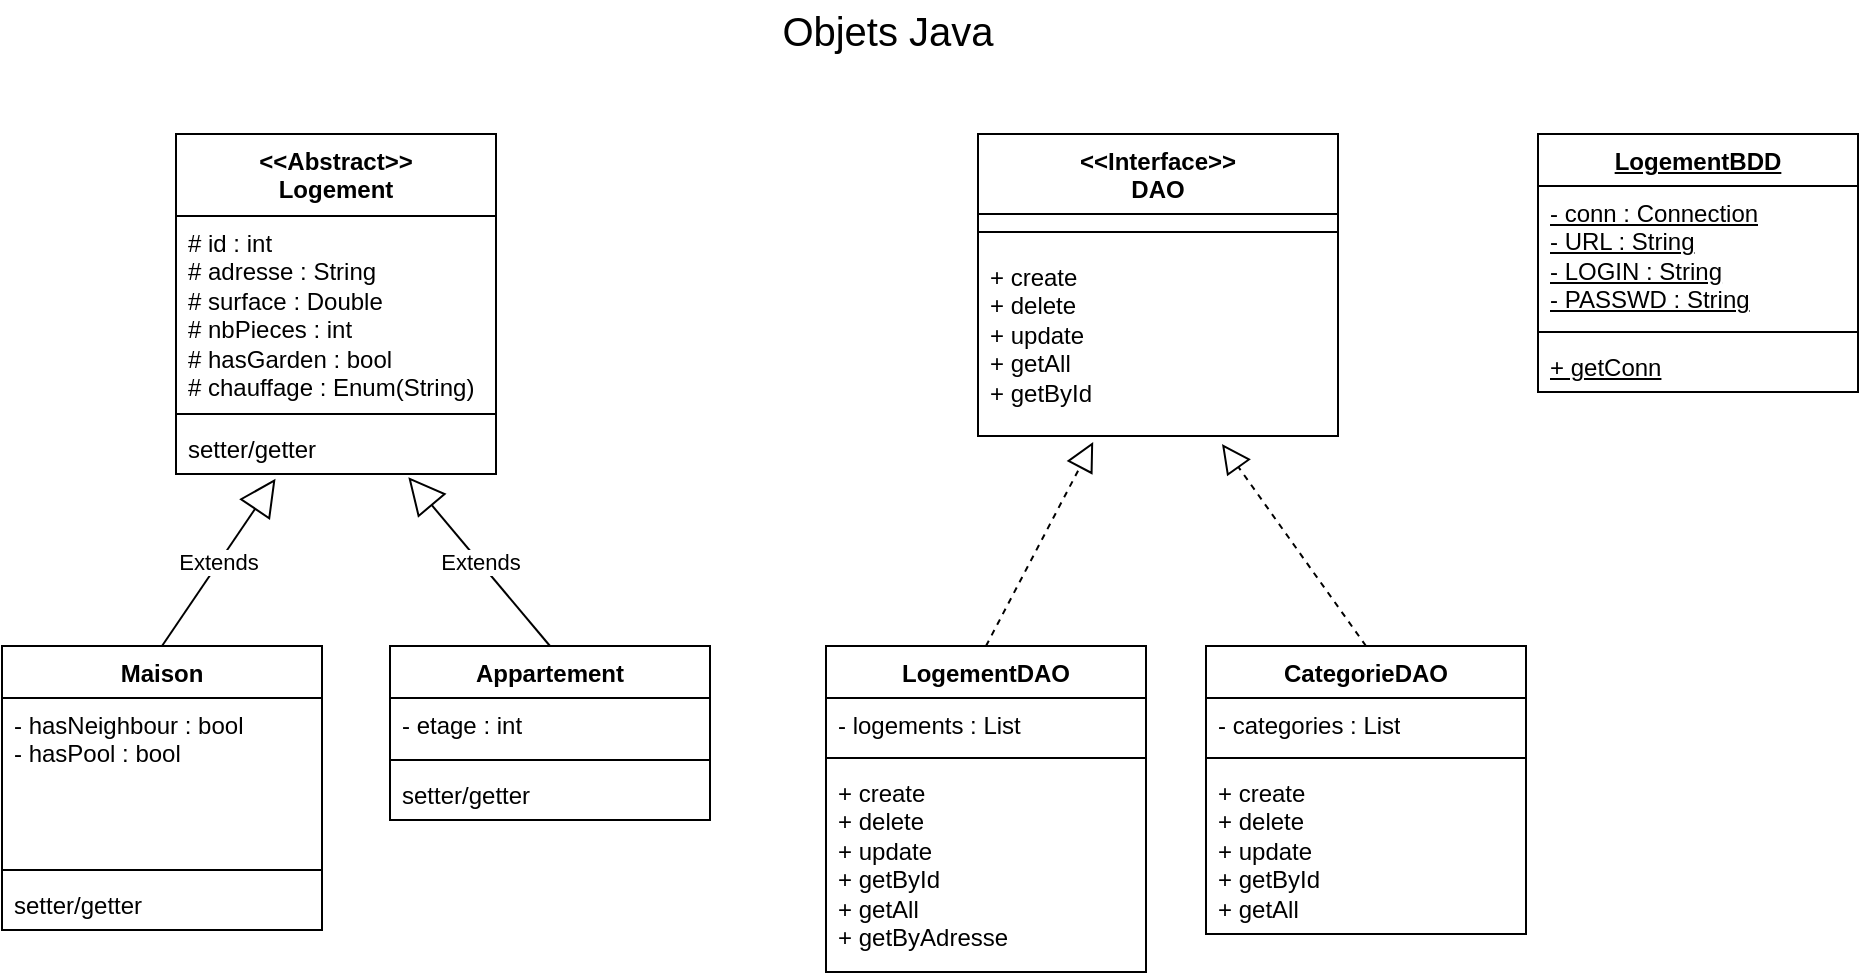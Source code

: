 <mxfile version="24.3.1" type="github" pages="2">
  <diagram id="IncCn7JFb780kvAxidZT" name="Page-1">
    <mxGraphModel dx="1409" dy="981" grid="0" gridSize="10" guides="1" tooltips="1" connect="1" arrows="1" fold="1" page="0" pageScale="1" pageWidth="827" pageHeight="1169" math="0" shadow="0">
      <root>
        <mxCell id="0" />
        <mxCell id="1" parent="0" />
        <mxCell id="d-isnfEUL-nY157Qckpu-1" value="&amp;lt;&amp;lt;Abstract&amp;gt;&amp;gt;&lt;br&gt;Logement" style="swimlane;fontStyle=1;align=center;verticalAlign=top;childLayout=stackLayout;horizontal=1;startSize=41;horizontalStack=0;resizeParent=1;resizeParentMax=0;resizeLast=0;collapsible=1;marginBottom=0;whiteSpace=wrap;html=1;direction=east;swimlaneLine=1;glass=0;rounded=0;shadow=0;" parent="1" vertex="1">
          <mxGeometry x="-175" y="-44" width="160" height="170" as="geometry" />
        </mxCell>
        <mxCell id="d-isnfEUL-nY157Qckpu-2" value="# id : int&lt;br&gt;# adresse : String&lt;div&gt;# surface : Double&lt;/div&gt;&lt;div&gt;# nbPieces : int&lt;/div&gt;&lt;div&gt;# hasGarden : bool&lt;/div&gt;&lt;div&gt;# chauffage : Enum(String)&lt;/div&gt;" style="text;strokeColor=none;fillColor=none;align=left;verticalAlign=top;spacingLeft=4;spacingRight=4;overflow=hidden;rotatable=0;points=[[0,0.5],[1,0.5]];portConstraint=eastwest;whiteSpace=wrap;html=1;" parent="d-isnfEUL-nY157Qckpu-1" vertex="1">
          <mxGeometry y="41" width="160" height="95" as="geometry" />
        </mxCell>
        <mxCell id="d-isnfEUL-nY157Qckpu-3" value="" style="line;strokeWidth=1;fillColor=none;align=left;verticalAlign=middle;spacingTop=-1;spacingLeft=3;spacingRight=3;rotatable=0;labelPosition=right;points=[];portConstraint=eastwest;strokeColor=inherit;" parent="d-isnfEUL-nY157Qckpu-1" vertex="1">
          <mxGeometry y="136" width="160" height="8" as="geometry" />
        </mxCell>
        <mxCell id="d-isnfEUL-nY157Qckpu-4" value="setter/getter" style="text;strokeColor=none;fillColor=none;align=left;verticalAlign=top;spacingLeft=4;spacingRight=4;overflow=hidden;rotatable=0;points=[[0,0.5],[1,0.5]];portConstraint=eastwest;whiteSpace=wrap;html=1;" parent="d-isnfEUL-nY157Qckpu-1" vertex="1">
          <mxGeometry y="144" width="160" height="26" as="geometry" />
        </mxCell>
        <mxCell id="d-isnfEUL-nY157Qckpu-5" value="Maison" style="swimlane;fontStyle=1;align=center;verticalAlign=top;childLayout=stackLayout;horizontal=1;startSize=26;horizontalStack=0;resizeParent=1;resizeParentMax=0;resizeLast=0;collapsible=1;marginBottom=0;whiteSpace=wrap;html=1;" parent="1" vertex="1">
          <mxGeometry x="-262" y="212" width="160" height="142" as="geometry" />
        </mxCell>
        <mxCell id="d-isnfEUL-nY157Qckpu-6" value="- hasNeighbour : bool&lt;div&gt;- hasPool : bool&lt;/div&gt;&lt;div&gt;&lt;br&gt;&lt;/div&gt;" style="text;strokeColor=none;fillColor=none;align=left;verticalAlign=top;spacingLeft=4;spacingRight=4;overflow=hidden;rotatable=0;points=[[0,0.5],[1,0.5]];portConstraint=eastwest;whiteSpace=wrap;html=1;" parent="d-isnfEUL-nY157Qckpu-5" vertex="1">
          <mxGeometry y="26" width="160" height="82" as="geometry" />
        </mxCell>
        <mxCell id="d-isnfEUL-nY157Qckpu-7" value="" style="line;strokeWidth=1;fillColor=none;align=left;verticalAlign=middle;spacingTop=-1;spacingLeft=3;spacingRight=3;rotatable=0;labelPosition=right;points=[];portConstraint=eastwest;strokeColor=inherit;" parent="d-isnfEUL-nY157Qckpu-5" vertex="1">
          <mxGeometry y="108" width="160" height="8" as="geometry" />
        </mxCell>
        <mxCell id="d-isnfEUL-nY157Qckpu-8" value="setter/getter" style="text;strokeColor=none;fillColor=none;align=left;verticalAlign=top;spacingLeft=4;spacingRight=4;overflow=hidden;rotatable=0;points=[[0,0.5],[1,0.5]];portConstraint=eastwest;whiteSpace=wrap;html=1;" parent="d-isnfEUL-nY157Qckpu-5" vertex="1">
          <mxGeometry y="116" width="160" height="26" as="geometry" />
        </mxCell>
        <mxCell id="d-isnfEUL-nY157Qckpu-10" value="Extends" style="endArrow=block;endSize=16;endFill=0;html=1;rounded=0;exitX=0.5;exitY=0;exitDx=0;exitDy=0;entryX=0.311;entryY=1.092;entryDx=0;entryDy=0;entryPerimeter=0;" parent="1" source="d-isnfEUL-nY157Qckpu-5" target="d-isnfEUL-nY157Qckpu-4" edge="1">
          <mxGeometry width="160" relative="1" as="geometry">
            <mxPoint x="-48" y="259" as="sourcePoint" />
            <mxPoint x="-95" y="126" as="targetPoint" />
          </mxGeometry>
        </mxCell>
        <mxCell id="d-isnfEUL-nY157Qckpu-11" value="Appartement" style="swimlane;fontStyle=1;align=center;verticalAlign=top;childLayout=stackLayout;horizontal=1;startSize=26;horizontalStack=0;resizeParent=1;resizeParentMax=0;resizeLast=0;collapsible=1;marginBottom=0;whiteSpace=wrap;html=1;" parent="1" vertex="1">
          <mxGeometry x="-68" y="212" width="160" height="87" as="geometry" />
        </mxCell>
        <mxCell id="d-isnfEUL-nY157Qckpu-12" value="&lt;div&gt;- etage : int&lt;/div&gt;" style="text;strokeColor=none;fillColor=none;align=left;verticalAlign=top;spacingLeft=4;spacingRight=4;overflow=hidden;rotatable=0;points=[[0,0.5],[1,0.5]];portConstraint=eastwest;whiteSpace=wrap;html=1;" parent="d-isnfEUL-nY157Qckpu-11" vertex="1">
          <mxGeometry y="26" width="160" height="27" as="geometry" />
        </mxCell>
        <mxCell id="d-isnfEUL-nY157Qckpu-13" value="" style="line;strokeWidth=1;fillColor=none;align=left;verticalAlign=middle;spacingTop=-1;spacingLeft=3;spacingRight=3;rotatable=0;labelPosition=right;points=[];portConstraint=eastwest;strokeColor=inherit;" parent="d-isnfEUL-nY157Qckpu-11" vertex="1">
          <mxGeometry y="53" width="160" height="8" as="geometry" />
        </mxCell>
        <mxCell id="d-isnfEUL-nY157Qckpu-14" value="setter/getter" style="text;strokeColor=none;fillColor=none;align=left;verticalAlign=top;spacingLeft=4;spacingRight=4;overflow=hidden;rotatable=0;points=[[0,0.5],[1,0.5]];portConstraint=eastwest;whiteSpace=wrap;html=1;" parent="d-isnfEUL-nY157Qckpu-11" vertex="1">
          <mxGeometry y="61" width="160" height="26" as="geometry" />
        </mxCell>
        <mxCell id="d-isnfEUL-nY157Qckpu-15" value="Extends" style="endArrow=block;endSize=16;endFill=0;html=1;rounded=0;exitX=0.5;exitY=0;exitDx=0;exitDy=0;entryX=0.726;entryY=1.062;entryDx=0;entryDy=0;entryPerimeter=0;" parent="1" source="d-isnfEUL-nY157Qckpu-11" target="d-isnfEUL-nY157Qckpu-4" edge="1">
          <mxGeometry width="160" relative="1" as="geometry">
            <mxPoint x="-255" y="222" as="sourcePoint" />
            <mxPoint x="-93" y="125" as="targetPoint" />
          </mxGeometry>
        </mxCell>
        <mxCell id="pwIWQWdmOF3TG3IPkCLO-5" value="&lt;u&gt;LogementBDD&lt;/u&gt;" style="swimlane;fontStyle=1;align=center;verticalAlign=top;childLayout=stackLayout;horizontal=1;startSize=26;horizontalStack=0;resizeParent=1;resizeParentMax=0;resizeLast=0;collapsible=1;marginBottom=0;whiteSpace=wrap;html=1;" vertex="1" parent="1">
          <mxGeometry x="506" y="-44" width="160" height="129" as="geometry" />
        </mxCell>
        <mxCell id="pwIWQWdmOF3TG3IPkCLO-6" value="&lt;u&gt;- conn : Connection&lt;br&gt;- URL : String&lt;/u&gt;&lt;div&gt;&lt;u&gt;- LOGIN : String&lt;/u&gt;&lt;/div&gt;&lt;div&gt;&lt;u&gt;- PASSWD : String&lt;/u&gt;&lt;/div&gt;" style="text;strokeColor=none;fillColor=none;align=left;verticalAlign=top;spacingLeft=4;spacingRight=4;overflow=hidden;rotatable=0;points=[[0,0.5],[1,0.5]];portConstraint=eastwest;whiteSpace=wrap;html=1;" vertex="1" parent="pwIWQWdmOF3TG3IPkCLO-5">
          <mxGeometry y="26" width="160" height="69" as="geometry" />
        </mxCell>
        <mxCell id="pwIWQWdmOF3TG3IPkCLO-7" value="" style="line;strokeWidth=1;fillColor=none;align=left;verticalAlign=middle;spacingTop=-1;spacingLeft=3;spacingRight=3;rotatable=0;labelPosition=right;points=[];portConstraint=eastwest;strokeColor=inherit;" vertex="1" parent="pwIWQWdmOF3TG3IPkCLO-5">
          <mxGeometry y="95" width="160" height="8" as="geometry" />
        </mxCell>
        <mxCell id="pwIWQWdmOF3TG3IPkCLO-8" value="&lt;u&gt;+ getConn&lt;/u&gt;" style="text;strokeColor=none;fillColor=none;align=left;verticalAlign=top;spacingLeft=4;spacingRight=4;overflow=hidden;rotatable=0;points=[[0,0.5],[1,0.5]];portConstraint=eastwest;whiteSpace=wrap;html=1;" vertex="1" parent="pwIWQWdmOF3TG3IPkCLO-5">
          <mxGeometry y="103" width="160" height="26" as="geometry" />
        </mxCell>
        <mxCell id="_whRz8-T-_FO2N5EEBCY-1" value="&lt;font style=&quot;font-size: 20px;&quot;&gt;Objets Java&lt;/font&gt;" style="text;html=1;align=center;verticalAlign=middle;whiteSpace=wrap;rounded=0;" vertex="1" parent="1">
          <mxGeometry x="108" y="-111" width="146" height="30" as="geometry" />
        </mxCell>
        <mxCell id="iAKYc3wrNeU8CejFFb2p-1" value="LogementDAO" style="swimlane;fontStyle=1;align=center;verticalAlign=top;childLayout=stackLayout;horizontal=1;startSize=26;horizontalStack=0;resizeParent=1;resizeParentMax=0;resizeLast=0;collapsible=1;marginBottom=0;whiteSpace=wrap;html=1;" vertex="1" parent="1">
          <mxGeometry x="150" y="212" width="160" height="163" as="geometry" />
        </mxCell>
        <mxCell id="iAKYc3wrNeU8CejFFb2p-2" value="- logements : List&amp;nbsp;" style="text;strokeColor=none;fillColor=none;align=left;verticalAlign=top;spacingLeft=4;spacingRight=4;overflow=hidden;rotatable=0;points=[[0,0.5],[1,0.5]];portConstraint=eastwest;whiteSpace=wrap;html=1;" vertex="1" parent="iAKYc3wrNeU8CejFFb2p-1">
          <mxGeometry y="26" width="160" height="26" as="geometry" />
        </mxCell>
        <mxCell id="iAKYc3wrNeU8CejFFb2p-3" value="" style="line;strokeWidth=1;fillColor=none;align=left;verticalAlign=middle;spacingTop=-1;spacingLeft=3;spacingRight=3;rotatable=0;labelPosition=right;points=[];portConstraint=eastwest;strokeColor=inherit;" vertex="1" parent="iAKYc3wrNeU8CejFFb2p-1">
          <mxGeometry y="52" width="160" height="8" as="geometry" />
        </mxCell>
        <mxCell id="iAKYc3wrNeU8CejFFb2p-4" value="+ create&lt;div&gt;+ delete&lt;/div&gt;&lt;div&gt;+ update&lt;/div&gt;&lt;div&gt;&lt;span style=&quot;background-color: initial;&quot;&gt;+ getById&lt;/span&gt;&lt;br&gt;&lt;/div&gt;&lt;div&gt;+ getAll&lt;/div&gt;&lt;div&gt;+ getByAdresse&lt;br&gt;&lt;/div&gt;" style="text;strokeColor=none;fillColor=none;align=left;verticalAlign=top;spacingLeft=4;spacingRight=4;overflow=hidden;rotatable=0;points=[[0,0.5],[1,0.5]];portConstraint=eastwest;whiteSpace=wrap;html=1;" vertex="1" parent="iAKYc3wrNeU8CejFFb2p-1">
          <mxGeometry y="60" width="160" height="103" as="geometry" />
        </mxCell>
        <mxCell id="iAKYc3wrNeU8CejFFb2p-5" value="" style="endArrow=block;dashed=1;endFill=0;endSize=12;html=1;rounded=0;exitX=0.5;exitY=0;exitDx=0;exitDy=0;entryX=0.32;entryY=1.032;entryDx=0;entryDy=0;entryPerimeter=0;" edge="1" parent="1" source="iAKYc3wrNeU8CejFFb2p-1" target="iAKYc3wrNeU8CejFFb2p-13">
          <mxGeometry width="160" relative="1" as="geometry">
            <mxPoint x="136" y="162" as="sourcePoint" />
            <mxPoint x="315.48" y="78.198" as="targetPoint" />
          </mxGeometry>
        </mxCell>
        <mxCell id="iAKYc3wrNeU8CejFFb2p-10" value="&amp;lt;&amp;lt;Interface&amp;gt;&amp;gt;&lt;div style=&quot;line-height: 120%;&quot;&gt;DAO&lt;/div&gt;" style="swimlane;fontStyle=1;align=center;verticalAlign=top;childLayout=stackLayout;horizontal=1;startSize=40;horizontalStack=0;resizeParent=1;resizeParentMax=0;resizeLast=0;collapsible=1;marginBottom=0;whiteSpace=wrap;html=1;swimlaneLine=1;shadow=0;swimlaneFillColor=none;fillColor=default;labelPosition=center;verticalLabelPosition=middle;" vertex="1" parent="1">
          <mxGeometry x="226" y="-44" width="180" height="151" as="geometry" />
        </mxCell>
        <mxCell id="iAKYc3wrNeU8CejFFb2p-12" value="" style="line;strokeWidth=1;fillColor=none;align=left;verticalAlign=middle;spacingTop=-1;spacingLeft=3;spacingRight=3;rotatable=0;labelPosition=right;points=[];portConstraint=eastwest;strokeColor=inherit;" vertex="1" parent="iAKYc3wrNeU8CejFFb2p-10">
          <mxGeometry y="40" width="180" height="18" as="geometry" />
        </mxCell>
        <mxCell id="iAKYc3wrNeU8CejFFb2p-13" value="+ create&lt;div&gt;+ delete&lt;/div&gt;&lt;div&gt;+ update&lt;/div&gt;&lt;div&gt;+ getAll&lt;/div&gt;&lt;div&gt;+ getById&lt;/div&gt;" style="text;strokeColor=none;fillColor=none;align=left;verticalAlign=top;spacingLeft=4;spacingRight=4;overflow=hidden;rotatable=0;points=[[0,0.5],[1,0.5]];portConstraint=eastwest;whiteSpace=wrap;html=1;" vertex="1" parent="iAKYc3wrNeU8CejFFb2p-10">
          <mxGeometry y="58" width="180" height="93" as="geometry" />
        </mxCell>
        <mxCell id="iAKYc3wrNeU8CejFFb2p-18" value="CategorieDAO" style="swimlane;fontStyle=1;align=center;verticalAlign=top;childLayout=stackLayout;horizontal=1;startSize=26;horizontalStack=0;resizeParent=1;resizeParentMax=0;resizeLast=0;collapsible=1;marginBottom=0;whiteSpace=wrap;html=1;" vertex="1" parent="1">
          <mxGeometry x="340" y="212" width="160" height="144" as="geometry" />
        </mxCell>
        <mxCell id="iAKYc3wrNeU8CejFFb2p-19" value="- categories : List" style="text;strokeColor=none;fillColor=none;align=left;verticalAlign=top;spacingLeft=4;spacingRight=4;overflow=hidden;rotatable=0;points=[[0,0.5],[1,0.5]];portConstraint=eastwest;whiteSpace=wrap;html=1;" vertex="1" parent="iAKYc3wrNeU8CejFFb2p-18">
          <mxGeometry y="26" width="160" height="26" as="geometry" />
        </mxCell>
        <mxCell id="iAKYc3wrNeU8CejFFb2p-20" value="" style="line;strokeWidth=1;fillColor=none;align=left;verticalAlign=middle;spacingTop=-1;spacingLeft=3;spacingRight=3;rotatable=0;labelPosition=right;points=[];portConstraint=eastwest;strokeColor=inherit;" vertex="1" parent="iAKYc3wrNeU8CejFFb2p-18">
          <mxGeometry y="52" width="160" height="8" as="geometry" />
        </mxCell>
        <mxCell id="iAKYc3wrNeU8CejFFb2p-21" value="+ create&lt;div&gt;+ delete&lt;/div&gt;&lt;div&gt;+ update&lt;/div&gt;&lt;div&gt;+ getById&lt;/div&gt;&lt;div&gt;+ getAll&lt;/div&gt;" style="text;strokeColor=none;fillColor=none;align=left;verticalAlign=top;spacingLeft=4;spacingRight=4;overflow=hidden;rotatable=0;points=[[0,0.5],[1,0.5]];portConstraint=eastwest;whiteSpace=wrap;html=1;" vertex="1" parent="iAKYc3wrNeU8CejFFb2p-18">
          <mxGeometry y="60" width="160" height="84" as="geometry" />
        </mxCell>
        <mxCell id="iAKYc3wrNeU8CejFFb2p-22" value="" style="endArrow=block;dashed=1;endFill=0;endSize=12;html=1;rounded=0;exitX=0.5;exitY=0;exitDx=0;exitDy=0;" edge="1" parent="1" source="iAKYc3wrNeU8CejFFb2p-18">
          <mxGeometry width="160" relative="1" as="geometry">
            <mxPoint x="326" y="198" as="sourcePoint" />
            <mxPoint x="348" y="111" as="targetPoint" />
          </mxGeometry>
        </mxCell>
      </root>
    </mxGraphModel>
  </diagram>
  <diagram id="oDoVBQQJvIxQYStS7y2o" name="Page-2">
    <mxGraphModel dx="612" dy="358" grid="0" gridSize="10" guides="1" tooltips="1" connect="1" arrows="1" fold="1" page="0" pageScale="1" pageWidth="827" pageHeight="1169" math="0" shadow="0">
      <root>
        <mxCell id="0" />
        <mxCell id="1" parent="0" />
        <mxCell id="jnJIH8IOWPuqXoEjTZp9-1" value="&lt;font style=&quot;font-size: 20px;&quot;&gt;Tables BDD&lt;/font&gt;" style="text;html=1;align=center;verticalAlign=middle;whiteSpace=wrap;rounded=0;" vertex="1" parent="1">
          <mxGeometry x="330" y="20" width="136" height="30" as="geometry" />
        </mxCell>
        <mxCell id="jnJIH8IOWPuqXoEjTZp9-2" value="Logement" style="swimlane;fontStyle=0;childLayout=stackLayout;horizontal=1;startSize=26;fillColor=none;horizontalStack=0;resizeParent=1;resizeParentMax=0;resizeLast=0;collapsible=1;marginBottom=0;whiteSpace=wrap;html=1;" vertex="1" parent="1">
          <mxGeometry x="148" y="140" width="170" height="190" as="geometry">
            <mxRectangle x="200" y="140" width="90" height="30" as="alternateBounds" />
          </mxGeometry>
        </mxCell>
        <mxCell id="jnJIH8IOWPuqXoEjTZp9-5" value="id : NUMBER&lt;div&gt;adresse : VARCHAR&lt;/div&gt;&lt;div&gt;surface : NUMBER&lt;/div&gt;&lt;div&gt;&lt;div style=&quot;background-color: rgb(255, 255, 255);&quot;&gt;nbPieces : NUMBER&lt;/div&gt;&lt;div style=&quot;background-color: rgb(255, 255, 255);&quot;&gt;hasGarden : BOOL&lt;/div&gt;&lt;div style=&quot;background-color: rgb(255, 255, 255);&quot;&gt;chauffage : VARCHAR&lt;/div&gt;&lt;/div&gt;&lt;div style=&quot;background-color: rgb(255, 255, 255);&quot;&gt;hasNeighbour : BOOL&lt;/div&gt;&lt;div style=&quot;background-color: rgb(255, 255, 255);&quot;&gt;hasPool : BOOL&lt;/div&gt;&lt;div style=&quot;background-color: rgb(255, 255, 255);&quot;&gt;etage : NUMBER&lt;/div&gt;&lt;div style=&quot;background-color: rgb(255, 255, 255);&quot;&gt;id_categorie : Categorie&lt;/div&gt;" style="text;strokeColor=none;fillColor=none;align=left;verticalAlign=top;spacingLeft=4;spacingRight=4;overflow=hidden;rotatable=0;points=[[0,0.5],[1,0.5]];portConstraint=eastwest;whiteSpace=wrap;html=1;" vertex="1" parent="jnJIH8IOWPuqXoEjTZp9-2">
          <mxGeometry y="26" width="170" height="164" as="geometry" />
        </mxCell>
        <mxCell id="10Ip67fLpdfIvoigGFW4-1" value="Categorie" style="swimlane;fontStyle=0;childLayout=stackLayout;horizontal=1;startSize=26;fillColor=none;horizontalStack=0;resizeParent=1;resizeParentMax=0;resizeLast=0;collapsible=1;marginBottom=0;whiteSpace=wrap;html=1;" vertex="1" parent="1">
          <mxGeometry x="510" y="202" width="140" height="80" as="geometry" />
        </mxCell>
        <mxCell id="10Ip67fLpdfIvoigGFW4-2" value="id : NUMBER&lt;div&gt;typeL : VARCHAR&lt;/div&gt;" style="text;strokeColor=none;fillColor=none;align=left;verticalAlign=top;spacingLeft=4;spacingRight=4;overflow=hidden;rotatable=0;points=[[0,0.5],[1,0.5]];portConstraint=eastwest;whiteSpace=wrap;html=1;" vertex="1" parent="10Ip67fLpdfIvoigGFW4-1">
          <mxGeometry y="26" width="140" height="54" as="geometry" />
        </mxCell>
        <mxCell id="SgBgJYvXVkWJq8rPXm61-5" value="" style="endArrow=block;startArrow=block;endFill=1;startFill=1;html=1;rounded=0;entryX=-0.014;entryY=0.37;entryDx=0;entryDy=0;entryPerimeter=0;exitX=1;exitY=0.5;exitDx=0;exitDy=0;" edge="1" parent="1" source="jnJIH8IOWPuqXoEjTZp9-5" target="10Ip67fLpdfIvoigGFW4-2">
          <mxGeometry width="160" relative="1" as="geometry">
            <mxPoint x="335" y="254" as="sourcePoint" />
            <mxPoint x="495" y="254" as="targetPoint" />
          </mxGeometry>
        </mxCell>
        <mxCell id="SgBgJYvXVkWJq8rPXm61-6" value="1" style="text;html=1;align=center;verticalAlign=middle;whiteSpace=wrap;rounded=0;" vertex="1" parent="1">
          <mxGeometry x="295" y="218" width="60" height="30" as="geometry" />
        </mxCell>
        <mxCell id="SgBgJYvXVkWJq8rPXm61-8" value="0..n" style="text;html=1;align=center;verticalAlign=middle;whiteSpace=wrap;rounded=0;" vertex="1" parent="1">
          <mxGeometry x="466" y="216" width="60" height="30" as="geometry" />
        </mxCell>
      </root>
    </mxGraphModel>
  </diagram>
</mxfile>
